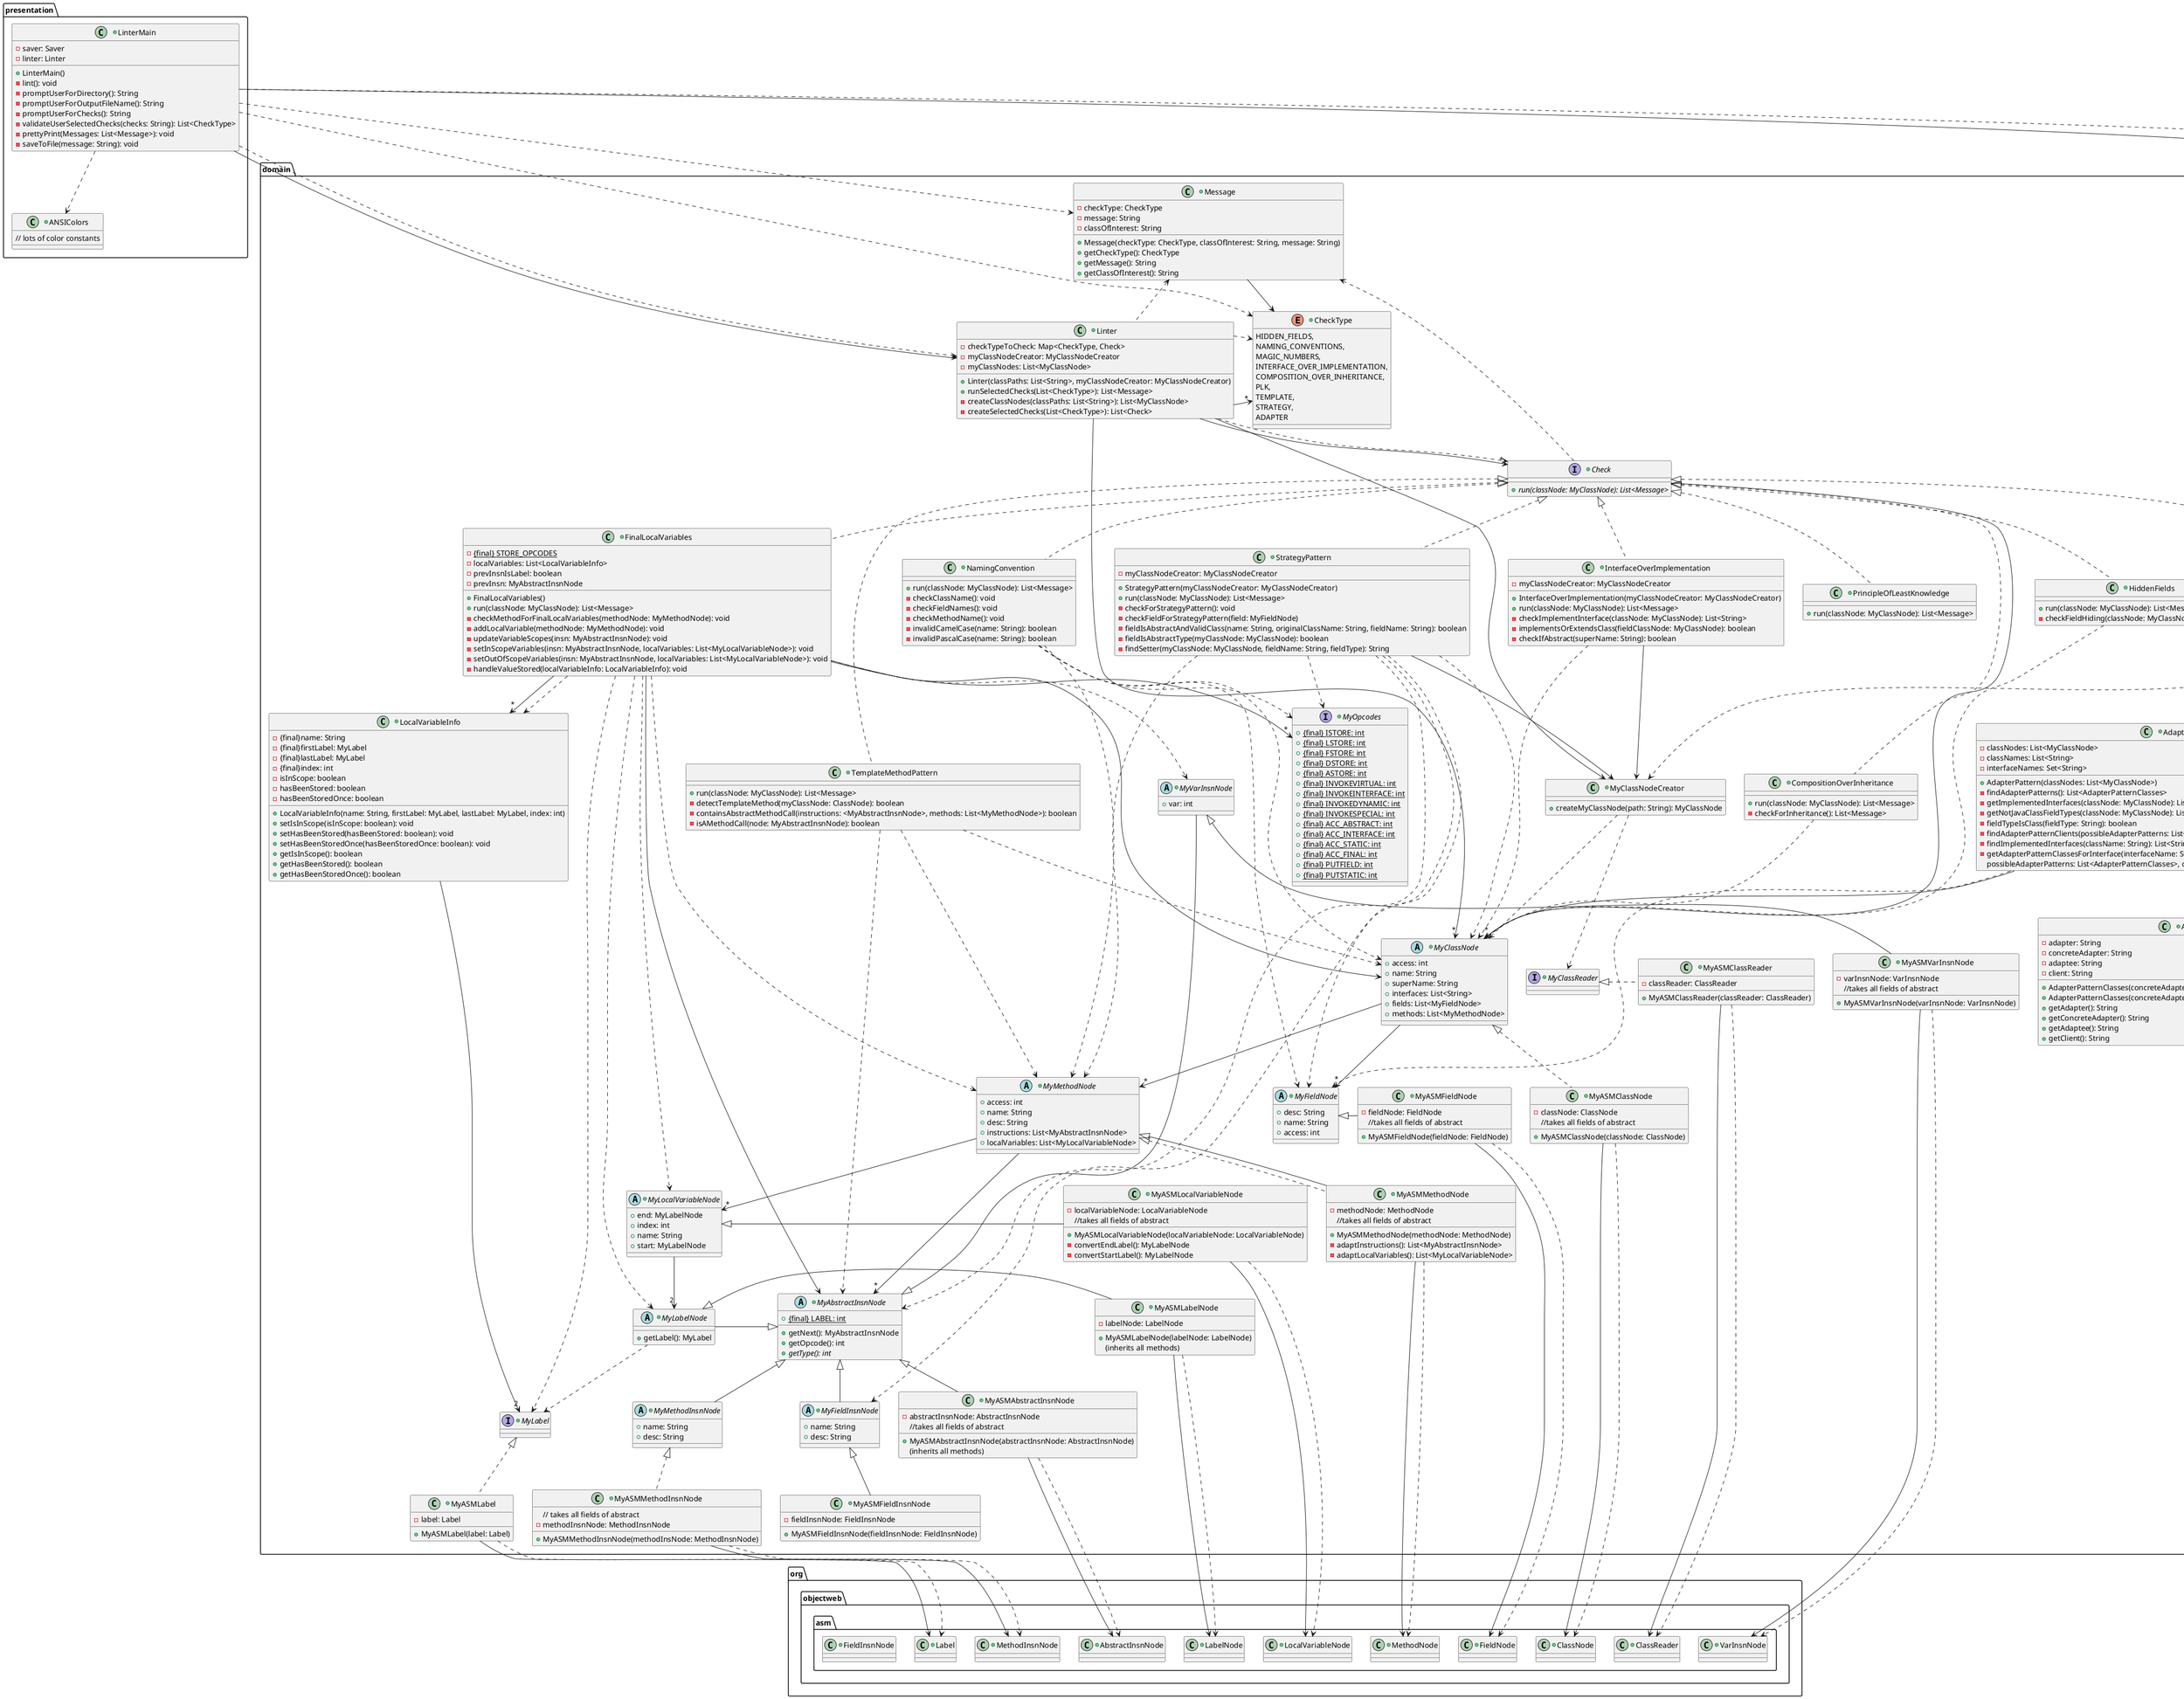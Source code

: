 @startuml
package presentation {
    +class ANSIColors {
        // lots of color constants
    }


    +class LinterMain {
        -saver: Saver
        -linter: Linter
        +LinterMain()
        -lint(): void
        -promptUserForDirectory(): String
        -promptUserForOutputFileName(): String
        -promptUserForChecks(): String
        -validateUserSelectedChecks(checks: String): List<CheckType>
        -prettyPrint(Messages: List<Message>): void
        -saveToFile(message: String): void
    }

    }

package domain {
    +class Linter {
        -checkTypeToCheck: Map<CheckType, Check>
        -myClassNodeCreator: MyClassNodeCreator
        -myClassNodes: List<MyClassNode>
        +Linter(classPaths: List<String>, myClassNodeCreator: MyClassNodeCreator)
        +runSelectedChecks(List<CheckType>): List<Message>
        -createClassNodes(classPaths: List<String>): List<MyClassNode>
        -createSelectedChecks(List<CheckType>): List<Check>
    }
    +interface Check {
        +{abstract}run(classNode: MyClassNode): List<Message>
    }

    +enum CheckType {
        HIDDEN_FIELDS,
        NAMING_CONVENTIONS,
        MAGIC_NUMBERS,
        INTERFACE_OVER_IMPLEMENTATION,
        COMPOSITION_OVER_INHERITANCE,
        PLK,
        TEMPLATE,
        STRATEGY,
        ADAPTER
    }
    +class Message {
        -checkType: CheckType
        -message: String
        -classOfInterest: String
        +Message(checkType: CheckType, classOfInterest: String, message: String)
        +getCheckType(): CheckType
        +getMessage(): String
        +getClassOfInterest(): String
    }

    +class MyClassNodeCreator {
        +createMyClassNode(path: String): MyClassNode
    }

    +class AdapterPattern {
        -classNodes: List<MyClassNode>
        -classNames: List<String>
        -interfaceNames: Set<String>

        +AdapterPattern(classNodes: List<MyClassNode>)
        -findAdapterPatterns(): List<AdapterPatternClasses>
        -getImplementedInterfaces(classNode: MyClassNode): List<String>
        -getNotJavaClassFieldTypes(classNode: MyClassNode): List<String>
        -fieldTypeIsClass(fieldType: String): boolean
        -findAdapterPatternClients(possibleAdapterPatterns: List<AdapterPatternClasses>): List<AdapterPatternClasses>
        -findImplementedInterfaces(className: String): List<String>
        -getAdapterPatternClassesForInterface(interfaceName: String,
        possibleAdapterPatterns: List<AdapterPatternClasses>, classNode: MyClassNode): List<AdapterPatternClasses>
    }

    +class AdapterPatternClasses {
        -adapter: String
        -concreteAdapter: String
        -adaptee: String
        -client: String
        +AdapterPatternClasses(concreteAdapter: String, adapter: String, adaptee: String, client: String)
        +AdapterPatternClasses(concreteAdapter: String, adapter: String, adaptee: String)
        +getAdapter(): String
        +getConcreteAdapter(): String
        +getAdaptee(): String
        +getClient(): String
    }

    +class CompositionOverInheritance{
        +run(classNode: MyClassNode): List<Message>
        -checkForInheritance(): List<Message>
    }

    +class FinalLocalVariables {
        -{static}{final} STORE_OPCODES
        -localVariables: List<LocalVariableInfo>
        -prevInsnIsLabel: boolean
        -prevInsn: MyAbstractInsnNode

        +FinalLocalVariables()
        +run(classNode: MyClassNode): List<Message>
        -checkMethodForFinalLocalVariables(methodNode: MyMethodNode): void
        -addLocalVariable(methodNode: MyMethodNode): void
        -updateVariableScopes(insn: MyAbstractInsnNode): void
        -setInScopeVariables(insn: MyAbstractInsnNode, localVariables: List<MyLocalVariableNode>): void
        -setOutOfScopeVariables(insn: MyAbstractInsnNode, localVariables: List<MyLocalVariableNode>): void
        -handleValueStored(localVariableInfo: LocalVariableInfo): void
    }

    +class HiddenFields {
        +run(classNode: MyClassNode): List<Message>
        -checkFieldHiding(classNode: MyClassNode): List<String>
    }

    +class InterfaceOverImplementation {
        -myClassNodeCreator: MyClassNodeCreator

        +InterfaceOverImplementation(myClassNodeCreator: MyClassNodeCreator)
        +run(classNode: MyClassNode): List<Message>
        -checkImplementInterface(classNode: MyClassNode): List<String>
        -implementsOrExtendsClass(fieldClassNode: MyClassNode): boolean
        -checkIfAbstract(superName: String): boolean
    }

    +class LocalVariableInfo {
        -{final}name: String
        -{final}firstLabel: MyLabel
        -{final}lastLabel: MyLabel
        -{final}index: int
        -isInScope: boolean
        -hasBeenStored: boolean
        -hasBeenStoredOnce: boolean

        +LocalVariableInfo(name: String, firstLabel: MyLabel, lastLabel: MyLabel, index: int)
        +setIsInScope(isInScope: boolean): void
        +setHasBeenStored(hasBeenStored: boolean): void
        +setHasBeenStoredOnce(hasBeenStoredOnce: boolean): void
        +getIsInScope(): boolean
        +getHasBeenStored(): boolean
        +getHasBeenStoredOnce(): boolean
    }

     +class NamingConvention {
        +run(classNode: MyClassNode): List<Message>
        -checkClassName(): void
        -checkFieldNames(): void
        -checkMethodName(): void
        -invalidCamelCase(name: String): boolean
        -invalidPascalCase(name: String): boolean
    }

    +class PrincipleOfLeastKnowledge {
        +run(classNode: MyClassNode): List<Message>
    }

    +class StrategyPattern {
        -myClassNodeCreator: MyClassNodeCreator

        +StrategyPattern(myClassNodeCreator: MyClassNodeCreator)
        +run(classNode: MyClassNode): List<Message>
        -checkForStrategyPattern(): void
        -checkFieldForStrategyPattern(field: MyFieldNode)
        -fieldIsAbstractAndValidClass(name: String, originalClassName: String, fieldName: String): boolean
        -fieldIsAbstractType(myClassNode: MyClassNode): boolean
        -findSetter(myClassNode: MyClassNode, fieldName: String, fieldType): String
    }

    +class TemplateMethodPattern{
        +run(classNode: MyClassNode): List<Message>
        -detectTemplateMethod(myClassNode: ClassNode): boolean
        -containsAbstractMethodCall(instructions: <MyAbstractInsnNode>, methods: List<MyMethodNode>): boolean
        -isAMethodCall(node: MyAbstractInsnNode): boolean
    }


    +abstract class MyAbstractInsnNode {
        +{static}{final} LABEL: int
        +getNext(): MyAbstractInsnNode
        +getOpcode(): int
        +{abstract}getType(): int
    }

    +class MyASMAbstractInsnNode{
        -abstractInsnNode: AbstractInsnNode
        //takes all fields of abstract

        + MyASMAbstractInsnNode(abstractInsnNode: AbstractInsnNode)
        (inherits all methods)
    }

    +abstract class MyClassNode {
        +access: int
        +name: String
        +superName: String
        +interfaces: List<String>
        +fields: List<MyFieldNode>
        +methods: List<MyMethodNode>
    }

    +class MyASMClassNode{
        -classNode: ClassNode
        //takes all fields of abstract
        +MyASMClassNode(classNode: ClassNode)
    }

    +interface MyClassReader {
    }

    +class MyASMClassReader{
        -classReader: ClassReader

        +MyASMClassReader(classReader: ClassReader)
    }

    +abstract class MyFieldNode {
        +desc: String
        +name: String
        +access: int
    }

    +class MyASMFieldNode {
        -fieldNode: FieldNode
        //takes all fields of abstract

        +MyASMFieldNode(fieldNode: FieldNode)
    }

    +interface MyLabel {
    }

    +class MyASMLabel{
        - label: Label

        +MyASMLabel(label: Label)
    }

    +abstract class MyMethodNode {
        +access: int
        +name: String
        +desc: String
        +instructions: List<MyAbstractInsnNode>
        +localVariables: List<MyLocalVariableNode>
    }

    +class MyASMMethodNode{
        -methodNode: MethodNode
        //takes all fields of abstract

        +MyASMMethodNode(methodNode: MethodNode)
        -adaptInstructions(): List<MyAbstractInsnNode>
        -adaptLocalVariables(): List<MyLocalVariableNode>
    }


    +abstract class MyLocalVariableNode {
        +end: MyLabelNode
        +index: int
        +name: String
        +start: MyLabelNode

    }

    +class MyASMLocalVariableNode{
       -localVariableNode: LocalVariableNode
       //takes all fields of abstract

       +MyASMLocalVariableNode(localVariableNode: LocalVariableNode)
       -convertEndLabel(): MyLabelNode
       -convertStartLabel(): MyLabelNode
    }

    +abstract class MyLabelNode{
        +getLabel(): MyLabel
    }

    +class MyASMLabelNode {
        -labelNode: LabelNode

        +MyASMLabelNode(labelNode: LabelNode)
        (inherits all methods)
    }

    +abstract class MyMethodInsnNode{
        +name: String
        +desc: String
    }

    +class MyASMMethodInsnNode{
        // takes all fields of abstract
        - methodInsnNode: MethodInsnNode

        +MyASMMethodInsnNode(methodInsNode: MethodInsnNode)

    }

    +abstract class MyVarInsnNode {
           +var: int
       }
    +class MyASMVarInsnNode {
        - varInsnNode: VarInsnNode
        //takes all fields of abstract

        +MyASMVarInsnNode(varInsnNode: VarInsnNode)
    }

    +abstract class MyFieldInsnNode{
        +name: String
        +desc: String
    }

    +class MyASMFieldInsnNode{
        -fieldInsnNode: FieldInsnNode

        +MyASMFieldInsnNode(fieldInsnNode: FieldInsnNode)
    }

    +interface MyOpcodes {
        + {static}{final} ISTORE: int
        + {static}{final} LSTORE: int
        + {static}{final} FSTORE: int
        + {static}{final} DSTORE: int
        + {static}{final} ASTORE: int
        + {static}{final} INVOKEVIRTUAL: int
        + {static}{final} INVOKEINTERFACE: int
        + {static}{final} INVOKEDYNAMIC: int
        + {static}{final} INVOKESPECIAL: int
        + {static}{final} ACC_ABSTRACT: int
        + {static}{final} ACC_INTERFACE: int
        + {static}{final} ACC_STATIC: int
        + {static}{final} ACC_FINAL: int
        + {static}{final} PUTFIELD: int
        + {static}{final} PUTSTATIC: int
    }
}

package datasource {

    +interface Saver {
        +{abstract} saveMessage(message: String): void
    }
    +class MessageSaver implements Saver {
        +saveMessage(message: String): void
    }
}

package org.objectweb.asm {
    +class AbstractInsnNode {
    }

    +class ClassNode {
    }

    +class ClassReader {
    }

    +class FieldNode {
    }

    +class Label {
    }

    +class LabelNode {
    }

    +class LocalVariableNode{
    }

    +class MethodInsnNode{
    }

    +class MethodNode {
    }

    +class VarInsnNode {
    }
    +class FieldInsnNode{
    }
}

LinterMain ..> ANSIColors
LinterMain ..> CheckType
LinterMain ..> Message
LinterMain --> Linter
LinterMain ..> Linter
LinterMain ..> MyClassNodeCreator
LinterMain --> Saver
'LinterMain .down.> domain.MyClassNode
'LinterMain .down.> domain.MyClassReader

Linter -> "*"CheckType
Linter --> "*"Check
Linter ..> Check
Linter -> MyClassNodeCreator
Linter --> "*" MyClassNode
Linter ..> CheckType
Linter .up.> Message

Message --> CheckType


MyASMAbstractInsnNode --up|>  MyAbstractInsnNode
MyASMClassNode ..up|> MyClassNode
MyASMClassReader .up|> MyClassReader
MyASMFieldNode -up|> MyFieldNode
MyASMLabel ..up|> MyLabel
MyASMMethodNode ..up|> MyMethodNode
MyASMLabelNode -|> MyLabelNode
MyASMLocalVariableNode -up|> MyLocalVariableNode
MyASMMethodInsnNode ..up|> MyMethodInsnNode
MyMethodInsnNode -up-|> MyAbstractInsnNode
MyASMMethodNode -up-|> MyMethodNode
MyASMVarInsnNode -up-|> MyVarInsnNode
MyLabelNode -|> MyAbstractInsnNode
MyVarInsnNode -|> MyAbstractInsnNode
MyASMFieldInsnNode -up-|> MyFieldInsnNode
MyFieldInsnNode -up-|> MyAbstractInsnNode


Check .up> Message
Check --> domain.MyClassNode
Check <|.. AdapterPattern
Check <|.. FinalLocalVariables
Check <|.. PrincipleOfLeastKnowledge
Check <|.. HiddenFields
Check <|.. InterfaceOverImplementation
Check <|.. TemplateMethodPattern
Check <|.. StrategyPattern
Check <|.. NamingConvention
Check <|.. CompositionOverInheritance


MyClassNodeCreator ..> MyClassNode
MyClassNodeCreator ..> MyClassReader

InterfaceOverImplementation --> MyClassNodeCreator

StrategyPattern --> MyClassNodeCreator
StrategyPattern ..> MyClassNode
StrategyPattern ..> MyFieldNode
StrategyPattern ..> MyFieldInsnNode
StrategyPattern ..> MyAbstractInsnNode
StrategyPattern ..> MyMethodNode
StrategyPattern ..> MyOpcodes

TemplateMethodPattern ..> MyAbstractInsnNode
TemplateMethodPattern ..> MyMethodNode
TemplateMethodPattern ..> MyClassNode

CompositionOverInheritance ..> MyClassNode

NamingConvention ..> MyClassNode
NamingConvention ..> MyFieldNode
NamingConvention ..> MyMethodNode
NamingConvention ..> MyOpcodes


AdapterPattern ..> AdapterPatternClasses
AdapterPattern -->"*" MyClassNode
AdapterPattern ..> MyFieldNode


FinalLocalVariables -->"*" LocalVariableInfo
FinalLocalVariables ..> LocalVariableInfo
FinalLocalVariables --> MyAbstractInsnNode
FinalLocalVariables --> MyClassNode
FinalLocalVariables ..> MyLabel
FinalLocalVariables ..> MyLabelNode
FinalLocalVariables .....> MyLocalVariableNode
FinalLocalVariables ..> MyMethodNode
FinalLocalVariables -->"*" MyOpcodes
FinalLocalVariables ..> MyVarInsnNode

HiddenFields ..> MyClassNode

InterfaceOverImplementation ..> MyClassNode


LocalVariableInfo -->"2" MyLabel

MyASMAbstractInsnNode --> org.objectweb.asm.AbstractInsnNode
MyASMAbstractInsnNode ..> org.objectweb.asm.AbstractInsnNode

MyASMClassNode --> org.objectweb.asm.ClassNode
MyASMClassNode ..> org.objectweb.asm.ClassNode

MyASMClassReader --> org.objectweb.asm.ClassReader
MyASMClassReader ..> org.objectweb.asm.ClassReader

MyASMFieldNode --> org.objectweb.asm.FieldNode
MyASMFieldNode ..> org.objectweb.asm.FieldNode

MyASMLabel --> org.objectweb.asm.Label
MyASMLabel ..> org.objectweb.asm.Label

MyASMLabelNode --> org.objectweb.asm.LabelNode
MyASMLabelNode ..> org.objectweb.asm.LabelNode

MyASMLocalVariableNode -down--> org.objectweb.asm.LocalVariableNode
MyASMLocalVariableNode .down..> org.objectweb.asm.LocalVariableNode

MyASMMethodInsnNode -> org.objectweb.asm.MethodInsnNode
MyASMMethodInsnNode .> org.objectweb.asm.MethodInsnNode

MyASMMethodNode --> org.objectweb.asm.MethodNode
MyASMMethodNode ..> org.objectweb.asm.MethodNode

MyASMVarInsnNode --> org.objectweb.asm.VarInsnNode
MyASMVarInsnNode ..> org.objectweb.asm.VarInsnNode

MyClassNode -->"*" MyFieldNode
MyClassNode -->"*" MyMethodNode

MyLabelNode ..> MyLabel

MyLocalVariableNode -->"2" MyLabelNode

MyMethodNode -->"*" MyLocalVariableNode
MyMethodNode -->"*" MyAbstractInsnNode



@enduml
